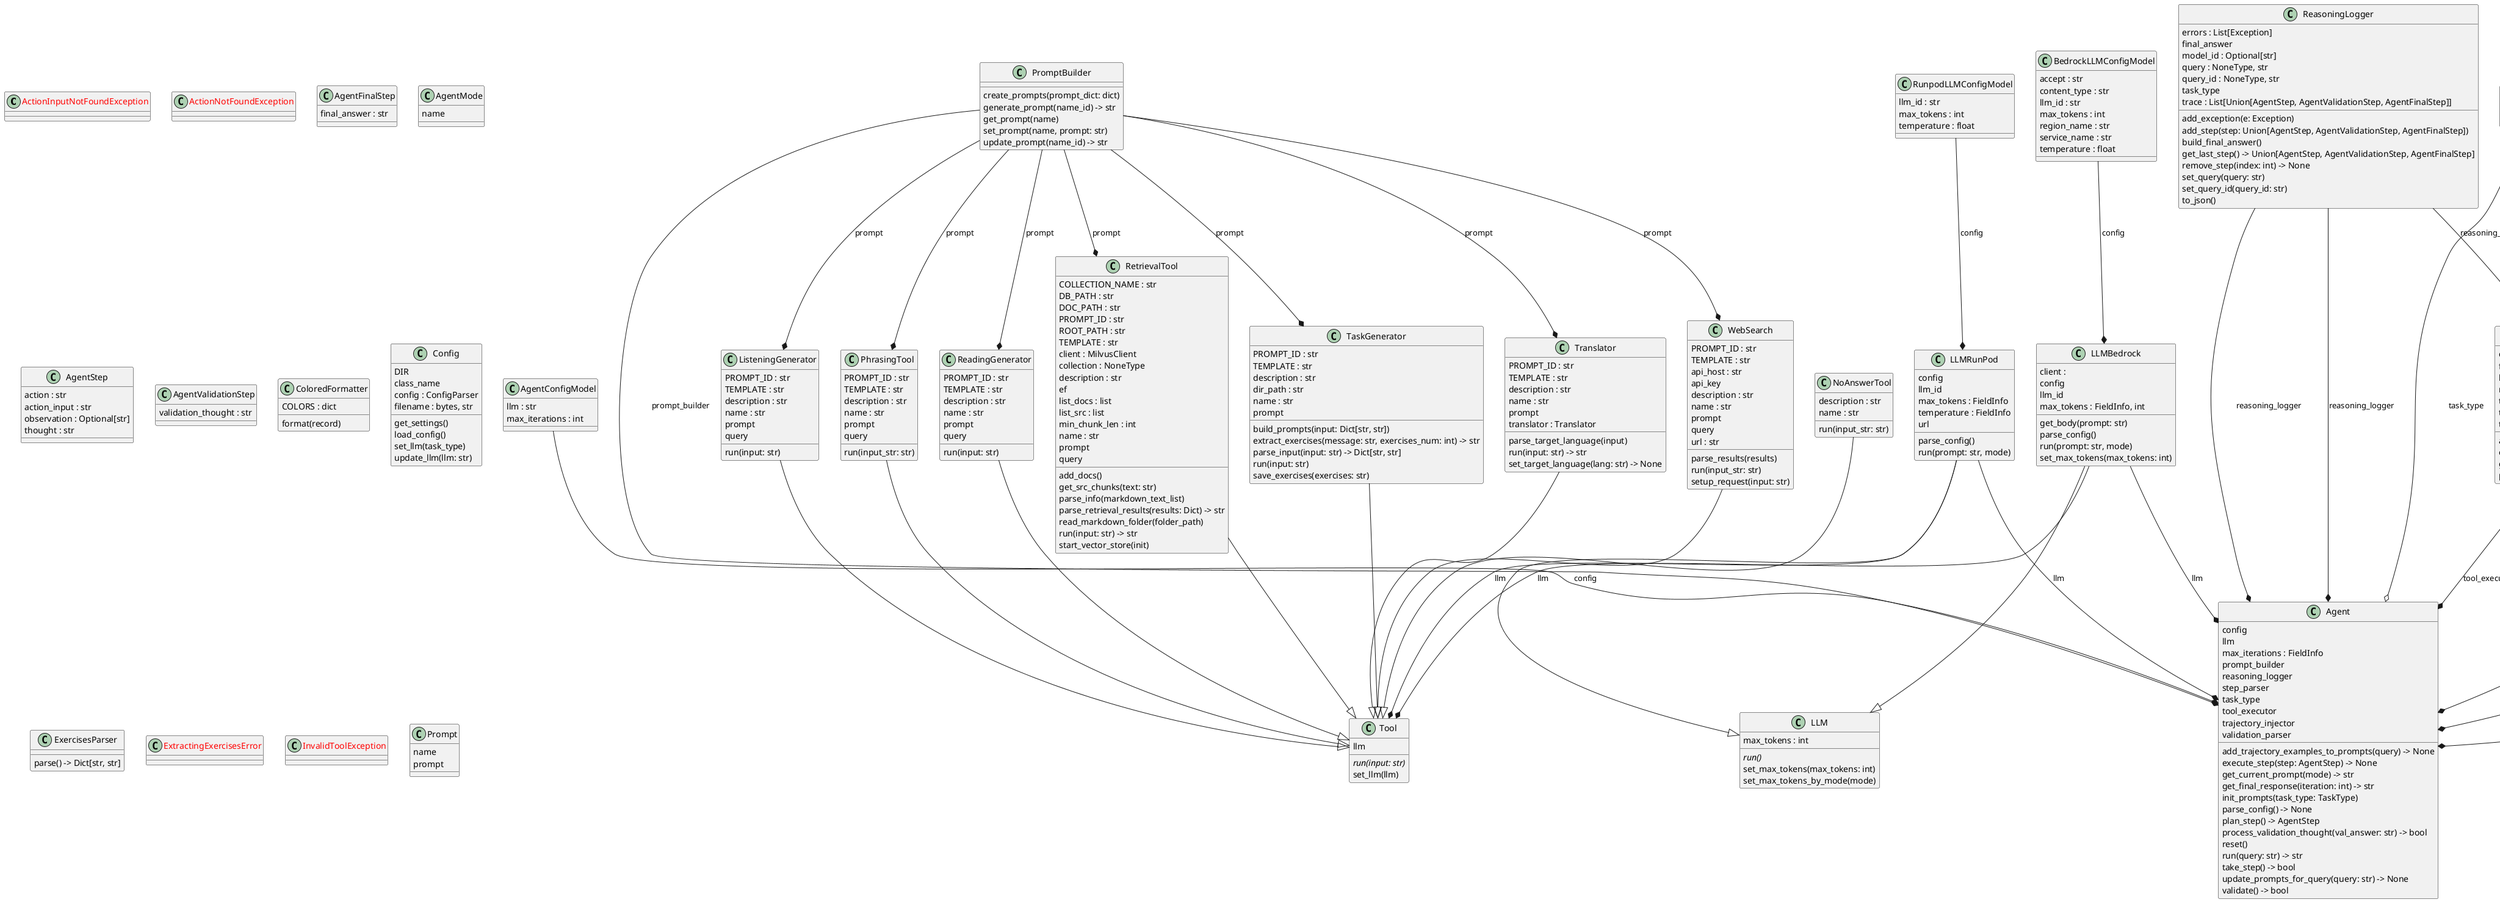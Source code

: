 @startuml classes_agent_service
set namespaceSeparator none
class "<color:red>ActionInputNotFoundException</color>" as agent_service.exeptions.step_exception.ActionInputNotFoundException {
}
class "<color:red>ActionNotFoundException</color>" as agent_service.exeptions.step_exception.ActionNotFoundException {
}
class "Agent" as agent_service.agent.agent.Agent {
  config
  llm
  max_iterations : FieldInfo
  prompt_builder
  reasoning_logger
  step_parser
  task_type
  tool_executor
  trajectory_injector
  validation_parser
  add_trajectory_examples_to_prompts(query) -> None
  execute_step(step: AgentStep) -> None
  get_current_prompt(mode) -> str
  get_final_response(iteration: int) -> str
  init_prompts(task_type: TaskType)
  parse_config() -> None
  plan_step() -> AgentStep
  process_validation_thought(val_answer: str) -> bool
  reset()
  run(query: str) -> str
  take_step() -> bool
  update_prompts_for_query(query: str) -> None
  validate() -> bool
}
class "AgentConfigModel" as agent_service.core.pydantic_agent.AgentConfigModel {
  llm : str
  max_iterations : int
}
class "AgentFinalStep" as agent_service.agent.agent_step.AgentFinalStep {
  final_answer : str
}
class "AgentMode" as agent_service.agent.agent.AgentMode {
  name
}
class "AgentStep" as agent_service.agent.agent_step.AgentStep {
  action : str
  action_input : str
  observation : Optional[str]
  thought : str
}
class "AgentValidationStep" as agent_service.agent.agent_step.AgentValidationStep {
  validation_thought : str
}
class "BedrockLLMConfigModel" as agent_service.core.pydantic_llm.BedrockLLMConfigModel {
  accept : str
  content_type : str
  llm_id : str
  max_tokens : int
  region_name : str
  service_name : str
  temperature : float
}
class "ColoredFormatter" as agent_service.core.log.ColoredFormatter {
  COLORS : dict
  format(record)
}
class "Config" as agent_service.core.config.Config {
  DIR
  class_name
  config : ConfigParser
  filename : bytes, str
  get_settings()
  load_config()
  set_llm(task_type)
  update_llm(llm: str)
}
class "ExercisesParser" as agent_service.agent.exercises_parser.ExercisesParser {
  parse() -> Dict[str, str]
}
class "<color:red>ExtractingExercisesError</color>" as agent_service.tools.task_generation_tool.TaskGenerator.ExtractingExercisesError {
}
class "<color:red>InvalidToolException</color>" as agent_service.exeptions.step_exception.InvalidToolException {
}
class "LLM" as agent_service.agent.llm.LLM {
  max_tokens : int
  {abstract}run()
  set_max_tokens(max_tokens: int)
  set_max_tokens_by_mode(mode)
}
class "LLMBedrock" as agent_service.agent.llm.LLMBedrock {
  client : 
  config
  llm_id
  max_tokens : FieldInfo, int
  get_body(prompt: str)
  parse_config()
  run(prompt: str, mode)
  set_max_tokens(max_tokens: int)
}
class "LLMRunPod" as agent_service.agent.llm.LLMRunPod {
  config
  llm_id
  max_tokens : FieldInfo
  temperature : FieldInfo
  url
  parse_config()
  run(prompt: str, mode)
}
class "ListeningGenerator" as agent_service.tools.listening_generation_tool.ListeningGenerator {
  PROMPT_ID : str
  TEMPLATE : str
  description : str
  name : str
  prompt
  query
  run(input: str)
}
class "NoAnswerTool" as agent_service.tools.no_answer_tool.NoAnswerTool {
  description : str
  name : str
  run(input_str: str)
}
class "Parser" as agent_service.parsers.agent_step_parser.Parser {
  {abstract}parse_step(input: str)
}
class "PhrasingTool" as agent_service.tools.phrasing_tool.PhrasingTool {
  PROMPT_ID : str
  TEMPLATE : str
  description : str
  name : str
  prompt
  query
  run(input_str: str)
}
class "Prompt" as agent_service.prompts.prompt_builder.Prompt {
  name
  prompt
}
class "PromptBuilder" as agent_service.prompts.prompt_builder.PromptBuilder {
  create_prompts(prompt_dict: dict)
  generate_prompt(name_id) -> str
  get_prompt(name)
  set_prompt(name, prompt: str)
  update_prompt(name_id) -> str
}
class "ReadingGenerator" as agent_service.tools.reading_generation_tool.ReadingGenerator {
  PROMPT_ID : str
  TEMPLATE : str
  description : str
  name : str
  prompt
  query
  run(input: str)
}
class "ReasoningLogger" as agent_service.agent.reasoning_trace.ReasoningLogger {
  errors : List[Exception]
  final_answer
  model_id : Optional[str]
  query : NoneType, str
  query_id : NoneType, str
  task_type
  trace : List[Union[AgentStep, AgentValidationStep, AgentFinalStep]]
  add_exception(e: Exception)
  add_step(step: Union[AgentStep, AgentValidationStep, AgentFinalStep])
  build_final_answer()
  get_last_step() -> Union[AgentStep, AgentValidationStep, AgentFinalStep]
  remove_step(index: int) -> None
  set_query(query: str)
  set_query_id(query_id: str)
  to_json()
}
class "RetrievalTool" as agent_service.tools.retrieval_tool.RetrievalTool {
  COLLECTION_NAME : str
  DB_PATH : str
  DOC_PATH : str
  PROMPT_ID : str
  ROOT_PATH : str
  TEMPLATE : str
  client : MilvusClient
  collection : NoneType
  description : str
  ef
  list_docs : list
  list_src : list
  min_chunk_len : int
  name : str
  prompt
  query
  add_docs()
  get_src_chunks(text: str)
  parse_info(markdown_text_list)
  parse_retrieval_results(results: Dict) -> str
  read_markdown_folder(folder_path)
  run(input: str) -> str
  start_vector_store(init)
}
class "RunpodLLMConfigModel" as agent_service.core.pydantic_llm.RunpodLLMConfigModel {
  llm_id : str
  max_tokens : int
  temperature : float
}
class "StepParser" as agent_service.parsers.agent_step_parser.StepParser {
  logger : NoneType, RootLogger
  tool_names : List[str]
  extract_action(remaining_text)
  extract_thought(first_line)
  find_tool(action)
  parse_step(input: str) -> AgentStep
  remove_quotes(input)
  validate_action(action, action_input)
}
class "TaskGenerator" as agent_service.tools.task_generation_tool.TaskGenerator {
  PROMPT_ID : str
  TEMPLATE : str
  description : str
  dir_path : str
  name : str
  prompt
  build_prompts(input: Dict[str, str])
  extract_exercises(message: str, exercises_num: int) -> str
  parse_input(input: str) -> Dict[str, str]
  run(input: str)
  save_exercises(exercises: str)
}
class "TaskType" as agent_service.agent.task_type.TaskType {
  name
}
class "Tool" as agent_service.tools.tool.Tool {
  llm
  {abstract}run(input: str)
  set_llm(llm)
}
class "ToolExecutor" as agent_service.tools.tool_executor.ToolExecutor {
  config
  factory
  logger : NoneType, RootLogger
  reasoning_logger
  task_type
  tool_names : List[str]
  tools : List[Tool]
  add_trace_for_task_generation(tool_name, input)
  execute(tool_name: str, input_str: str) -> str
  get_tool_by_name(name: str) -> Tool
  parse_config(task_type: TaskType)
}
class "ToolExecutorConfigModel" as agent_service.core.pydantic_tool_exe.ToolExecutorConfigModel {
  listening_generator : bool
  llm : str
  no_answer : bool
  phrasing_tool : bool
  reading_generator : bool
  retriever : bool
  task_generator : bool
  translator : bool
  web_search : bool
}
class "ToolFactory" as agent_service.tools.tool_factory.ToolFactory {
  config
  tool_map : dict
  tool_names : list
  tools : list
  initialize_tools()
}
class "TrajectoryInjector" as agent_service.prompts.trajectory_library.TrajectoryInjector {
  COLLECTION_NAME : str
  DB_PATH : str
  DOC_PATH : str
  ROOT_PATH : str
  client : MilvusClient
  collection : NoneType
  df_docs : DataFrame
  ef
  add_docs()
  inject_trajectories(query: str, top_k) -> Tuple[str, str]
  parse_doc(doc: str, metadata: Dict) -> Tuple[str, str]
  parse_examples(results: Dict) -> Tuple[str, str]
  parse_trajectories(markdown_text_list)
  read_markdown_folder(folder_path)
  start_vector_store(init)
}
class "Translator" as agent_service.tools.translator_tool.Translator {
  PROMPT_ID : str
  TEMPLATE : str
  description : str
  name : str
  prompt
  translator : Translator
  parse_target_language(input)
  run(input: str) -> str
  set_target_language(lang: str) -> None
}
class "ValidationParser" as agent_service.parsers.agent_step_parser.ValidationParser {
  logger : NoneType, RootLogger
  parse_step(input: str) -> AgentValidationStep
}
class "WebSearch" as agent_service.tools.web_search_tool.WebSearch {
  PROMPT_ID : str
  TEMPLATE : str
  api_host : str
  api_key
  description : str
  name : str
  prompt
  query
  url : str
  parse_results(results)
  run(input_str: str)
  setup_request(input: str)
}
agent_service.agent.llm.LLMBedrock --|> agent_service.agent.llm.LLM
agent_service.agent.llm.LLMRunPod --|> agent_service.agent.llm.LLM
agent_service.parsers.agent_step_parser.StepParser --|> agent_service.parsers.agent_step_parser.Parser
agent_service.parsers.agent_step_parser.ValidationParser --|> agent_service.parsers.agent_step_parser.Parser
agent_service.tools.listening_generation_tool.ListeningGenerator --|> agent_service.tools.tool.Tool
agent_service.tools.no_answer_tool.NoAnswerTool --|> agent_service.tools.tool.Tool
agent_service.tools.phrasing_tool.PhrasingTool --|> agent_service.tools.tool.Tool
agent_service.tools.reading_generation_tool.ReadingGenerator --|> agent_service.tools.tool.Tool
agent_service.tools.retrieval_tool.RetrievalTool --|> agent_service.tools.tool.Tool
agent_service.tools.task_generation_tool.TaskGenerator --|> agent_service.tools.tool.Tool
agent_service.tools.translator_tool.Translator --|> agent_service.tools.tool.Tool
agent_service.tools.web_search_tool.WebSearch --|> agent_service.tools.tool.Tool
agent_service.agent.llm.LLMBedrock --* agent_service.agent.agent.Agent : llm
agent_service.agent.llm.LLMBedrock --* agent_service.tools.tool.Tool : llm
agent_service.agent.llm.LLMRunPod --* agent_service.agent.agent.Agent : llm
agent_service.agent.llm.LLMRunPod --* agent_service.tools.tool.Tool : llm
agent_service.agent.reasoning_trace.ReasoningLogger --* agent_service.agent.agent.Agent : reasoning_logger
agent_service.agent.reasoning_trace.ReasoningLogger --* agent_service.agent.agent.Agent : reasoning_logger
agent_service.core.pydantic_agent.AgentConfigModel --* agent_service.agent.agent.Agent : config
agent_service.core.pydantic_llm.BedrockLLMConfigModel --* agent_service.agent.llm.LLMBedrock : config
agent_service.core.pydantic_llm.RunpodLLMConfigModel --* agent_service.agent.llm.LLMRunPod : config
agent_service.core.pydantic_tool_exe.ToolExecutorConfigModel --* agent_service.tools.tool_executor.ToolExecutor : config
agent_service.parsers.agent_step_parser.StepParser --* agent_service.agent.agent.Agent : step_parser
agent_service.parsers.agent_step_parser.ValidationParser --* agent_service.agent.agent.Agent : validation_parser
agent_service.prompts.prompt_builder.PromptBuilder --* agent_service.agent.agent.Agent : prompt_builder
agent_service.prompts.prompt_builder.PromptBuilder --* agent_service.tools.listening_generation_tool.ListeningGenerator : prompt
agent_service.prompts.prompt_builder.PromptBuilder --* agent_service.tools.phrasing_tool.PhrasingTool : prompt
agent_service.prompts.prompt_builder.PromptBuilder --* agent_service.tools.reading_generation_tool.ReadingGenerator : prompt
agent_service.prompts.prompt_builder.PromptBuilder --* agent_service.tools.retrieval_tool.RetrievalTool : prompt
agent_service.prompts.prompt_builder.PromptBuilder --* agent_service.tools.task_generation_tool.TaskGenerator : prompt
agent_service.prompts.prompt_builder.PromptBuilder --* agent_service.tools.translator_tool.Translator : prompt
agent_service.prompts.prompt_builder.PromptBuilder --* agent_service.tools.web_search_tool.WebSearch : prompt
agent_service.prompts.trajectory_library.TrajectoryInjector --* agent_service.agent.agent.Agent : trajectory_injector
agent_service.tools.tool_executor.ToolExecutor --* agent_service.agent.agent.Agent : tool_executor
agent_service.tools.tool_factory.ToolFactory --* agent_service.tools.tool_executor.ToolExecutor : factory
agent_service.agent.reasoning_trace.ReasoningLogger --o agent_service.tools.tool_executor.ToolExecutor : reasoning_logger
agent_service.agent.task_type.TaskType --o agent_service.agent.agent.Agent : task_type
agent_service.agent.task_type.TaskType --o agent_service.tools.tool_executor.ToolExecutor : task_type
@enduml
